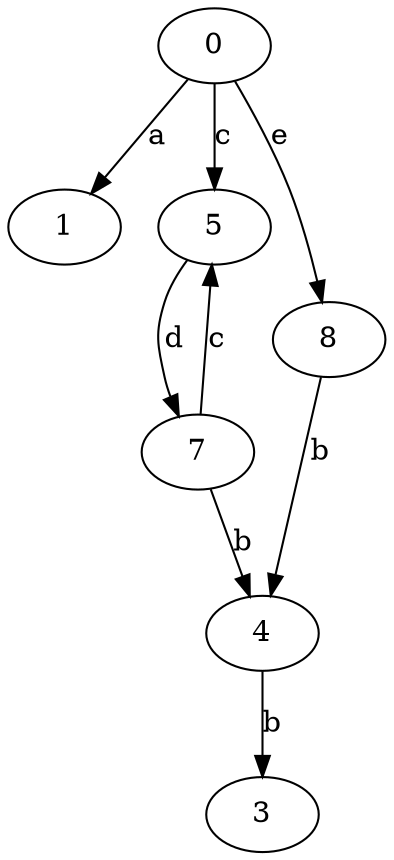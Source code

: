 strict digraph  {
0;
1;
3;
4;
5;
7;
8;
0 -> 1  [label=a];
0 -> 5  [label=c];
0 -> 8  [label=e];
4 -> 3  [label=b];
5 -> 7  [label=d];
7 -> 4  [label=b];
7 -> 5  [label=c];
8 -> 4  [label=b];
}

